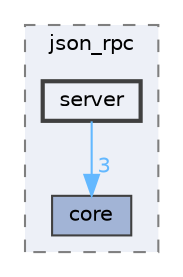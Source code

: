 digraph "include/json_rpc/server"
{
 // LATEX_PDF_SIZE
  bgcolor="transparent";
  edge [fontname=Helvetica,fontsize=10,labelfontname=Helvetica,labelfontsize=10];
  node [fontname=Helvetica,fontsize=10,shape=box,height=0.2,width=0.4];
  compound=true
  subgraph clusterdir_7ac802cac74470c8ac558a06c59b034f {
    graph [ bgcolor="#edf0f7", pencolor="grey50", label="json_rpc", fontname=Helvetica,fontsize=10 style="filled,dashed", URL="dir_7ac802cac74470c8ac558a06c59b034f.html",tooltip=""]
  dir_3f1475b8057c1254a12701e152ba2e42 [label="core", fillcolor="#a2b4d6", color="grey25", style="filled", URL="dir_3f1475b8057c1254a12701e152ba2e42.html",tooltip=""];
  dir_0da8112aa11b5d521965dfa2a048fe42 [label="server", fillcolor="#edf0f7", color="grey25", style="filled,bold", URL="dir_0da8112aa11b5d521965dfa2a048fe42.html",tooltip=""];
  }
  dir_0da8112aa11b5d521965dfa2a048fe42->dir_3f1475b8057c1254a12701e152ba2e42 [headlabel="3", labeldistance=1.5 headhref="dir_000006_000002.html" href="dir_000006_000002.html" color="steelblue1" fontcolor="steelblue1"];
}
